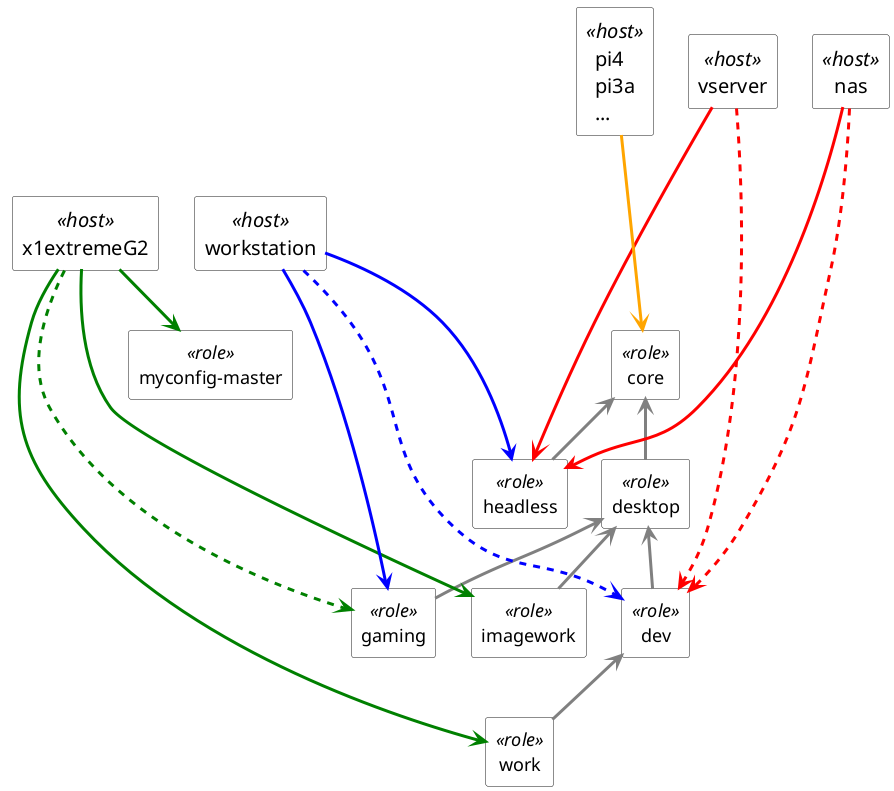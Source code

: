 @startuml ./README

skinparam Arrow {
    Color #gray
    FontSize 16
    Thickness 3
}

skinparam rectangle<<role>> {
    BackgroundColor white
    FontSize 18
}

skinparam rectangle<<host>> {
    BackgroundColor white
    FontSize 20
}

' Roles
'################################################
together {
rectangle core <<role>>
rectangle headless <<role>>
rectangle desktop <<role>>
rectangle dev <<role>>
rectangle gaming <<role>>
rectangle imagework <<role>>
rectangle work <<role>>

core <-- headless
core <-- desktop
desktop <-- dev
desktop <-- gaming
desktop <-- imagework
dev <-- work
}

' Hosts
'################################################
together {
rectangle x1extremeG2 <<host>>
x1extremeG2 -[#green]--> work
x1extremeG2 -[#green,dashed]--> gaming
x1extremeG2 -[#green]--> imagework
rectangle "myconfig-master" <<role>> as master
x1extremeG2 -[#green]-> master

rectangle workstation <<host>>
workstation -[#blue]--> gaming
workstation -[#blue,dashed]--> dev
workstation -[#blue]--> headless
}

together {
rectangle nas <<host>>
nas -[#red]--> headless
nas -[#red,dashed]--> dev

rectangle vserver <<host>>
vserver -[#red]--> headless
vserver -[#red,dashed]--> dev

rectangle "pi4\npi3a\n..." <<host>> as pis
pis -[#orange]--> core
}

@enduml
